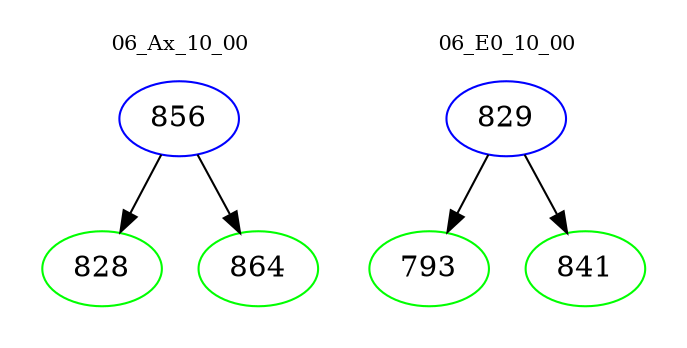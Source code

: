 digraph{
subgraph cluster_0 {
color = white
label = "06_Ax_10_00";
fontsize=10;
T0_856 [label="856", color="blue"]
T0_856 -> T0_828 [color="black"]
T0_828 [label="828", color="green"]
T0_856 -> T0_864 [color="black"]
T0_864 [label="864", color="green"]
}
subgraph cluster_1 {
color = white
label = "06_E0_10_00";
fontsize=10;
T1_829 [label="829", color="blue"]
T1_829 -> T1_793 [color="black"]
T1_793 [label="793", color="green"]
T1_829 -> T1_841 [color="black"]
T1_841 [label="841", color="green"]
}
}
